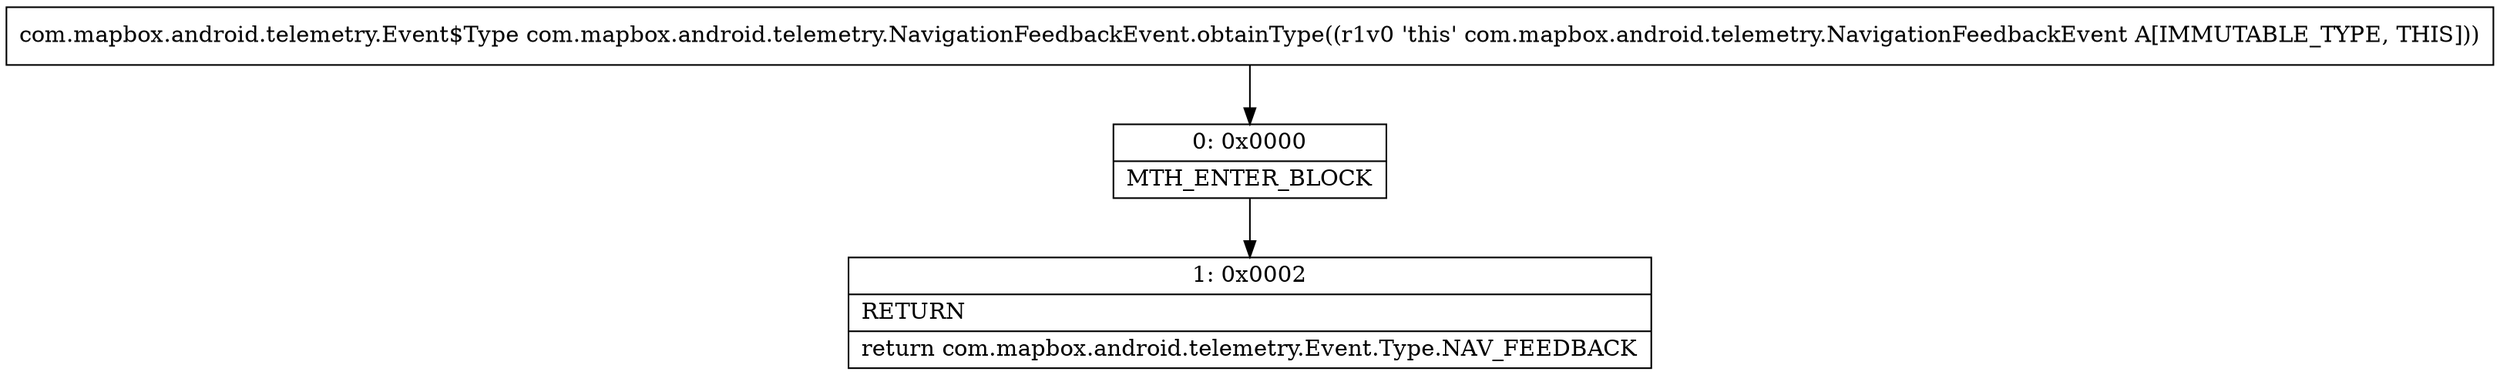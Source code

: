 digraph "CFG forcom.mapbox.android.telemetry.NavigationFeedbackEvent.obtainType()Lcom\/mapbox\/android\/telemetry\/Event$Type;" {
Node_0 [shape=record,label="{0\:\ 0x0000|MTH_ENTER_BLOCK\l}"];
Node_1 [shape=record,label="{1\:\ 0x0002|RETURN\l|return com.mapbox.android.telemetry.Event.Type.NAV_FEEDBACK\l}"];
MethodNode[shape=record,label="{com.mapbox.android.telemetry.Event$Type com.mapbox.android.telemetry.NavigationFeedbackEvent.obtainType((r1v0 'this' com.mapbox.android.telemetry.NavigationFeedbackEvent A[IMMUTABLE_TYPE, THIS])) }"];
MethodNode -> Node_0;
Node_0 -> Node_1;
}

